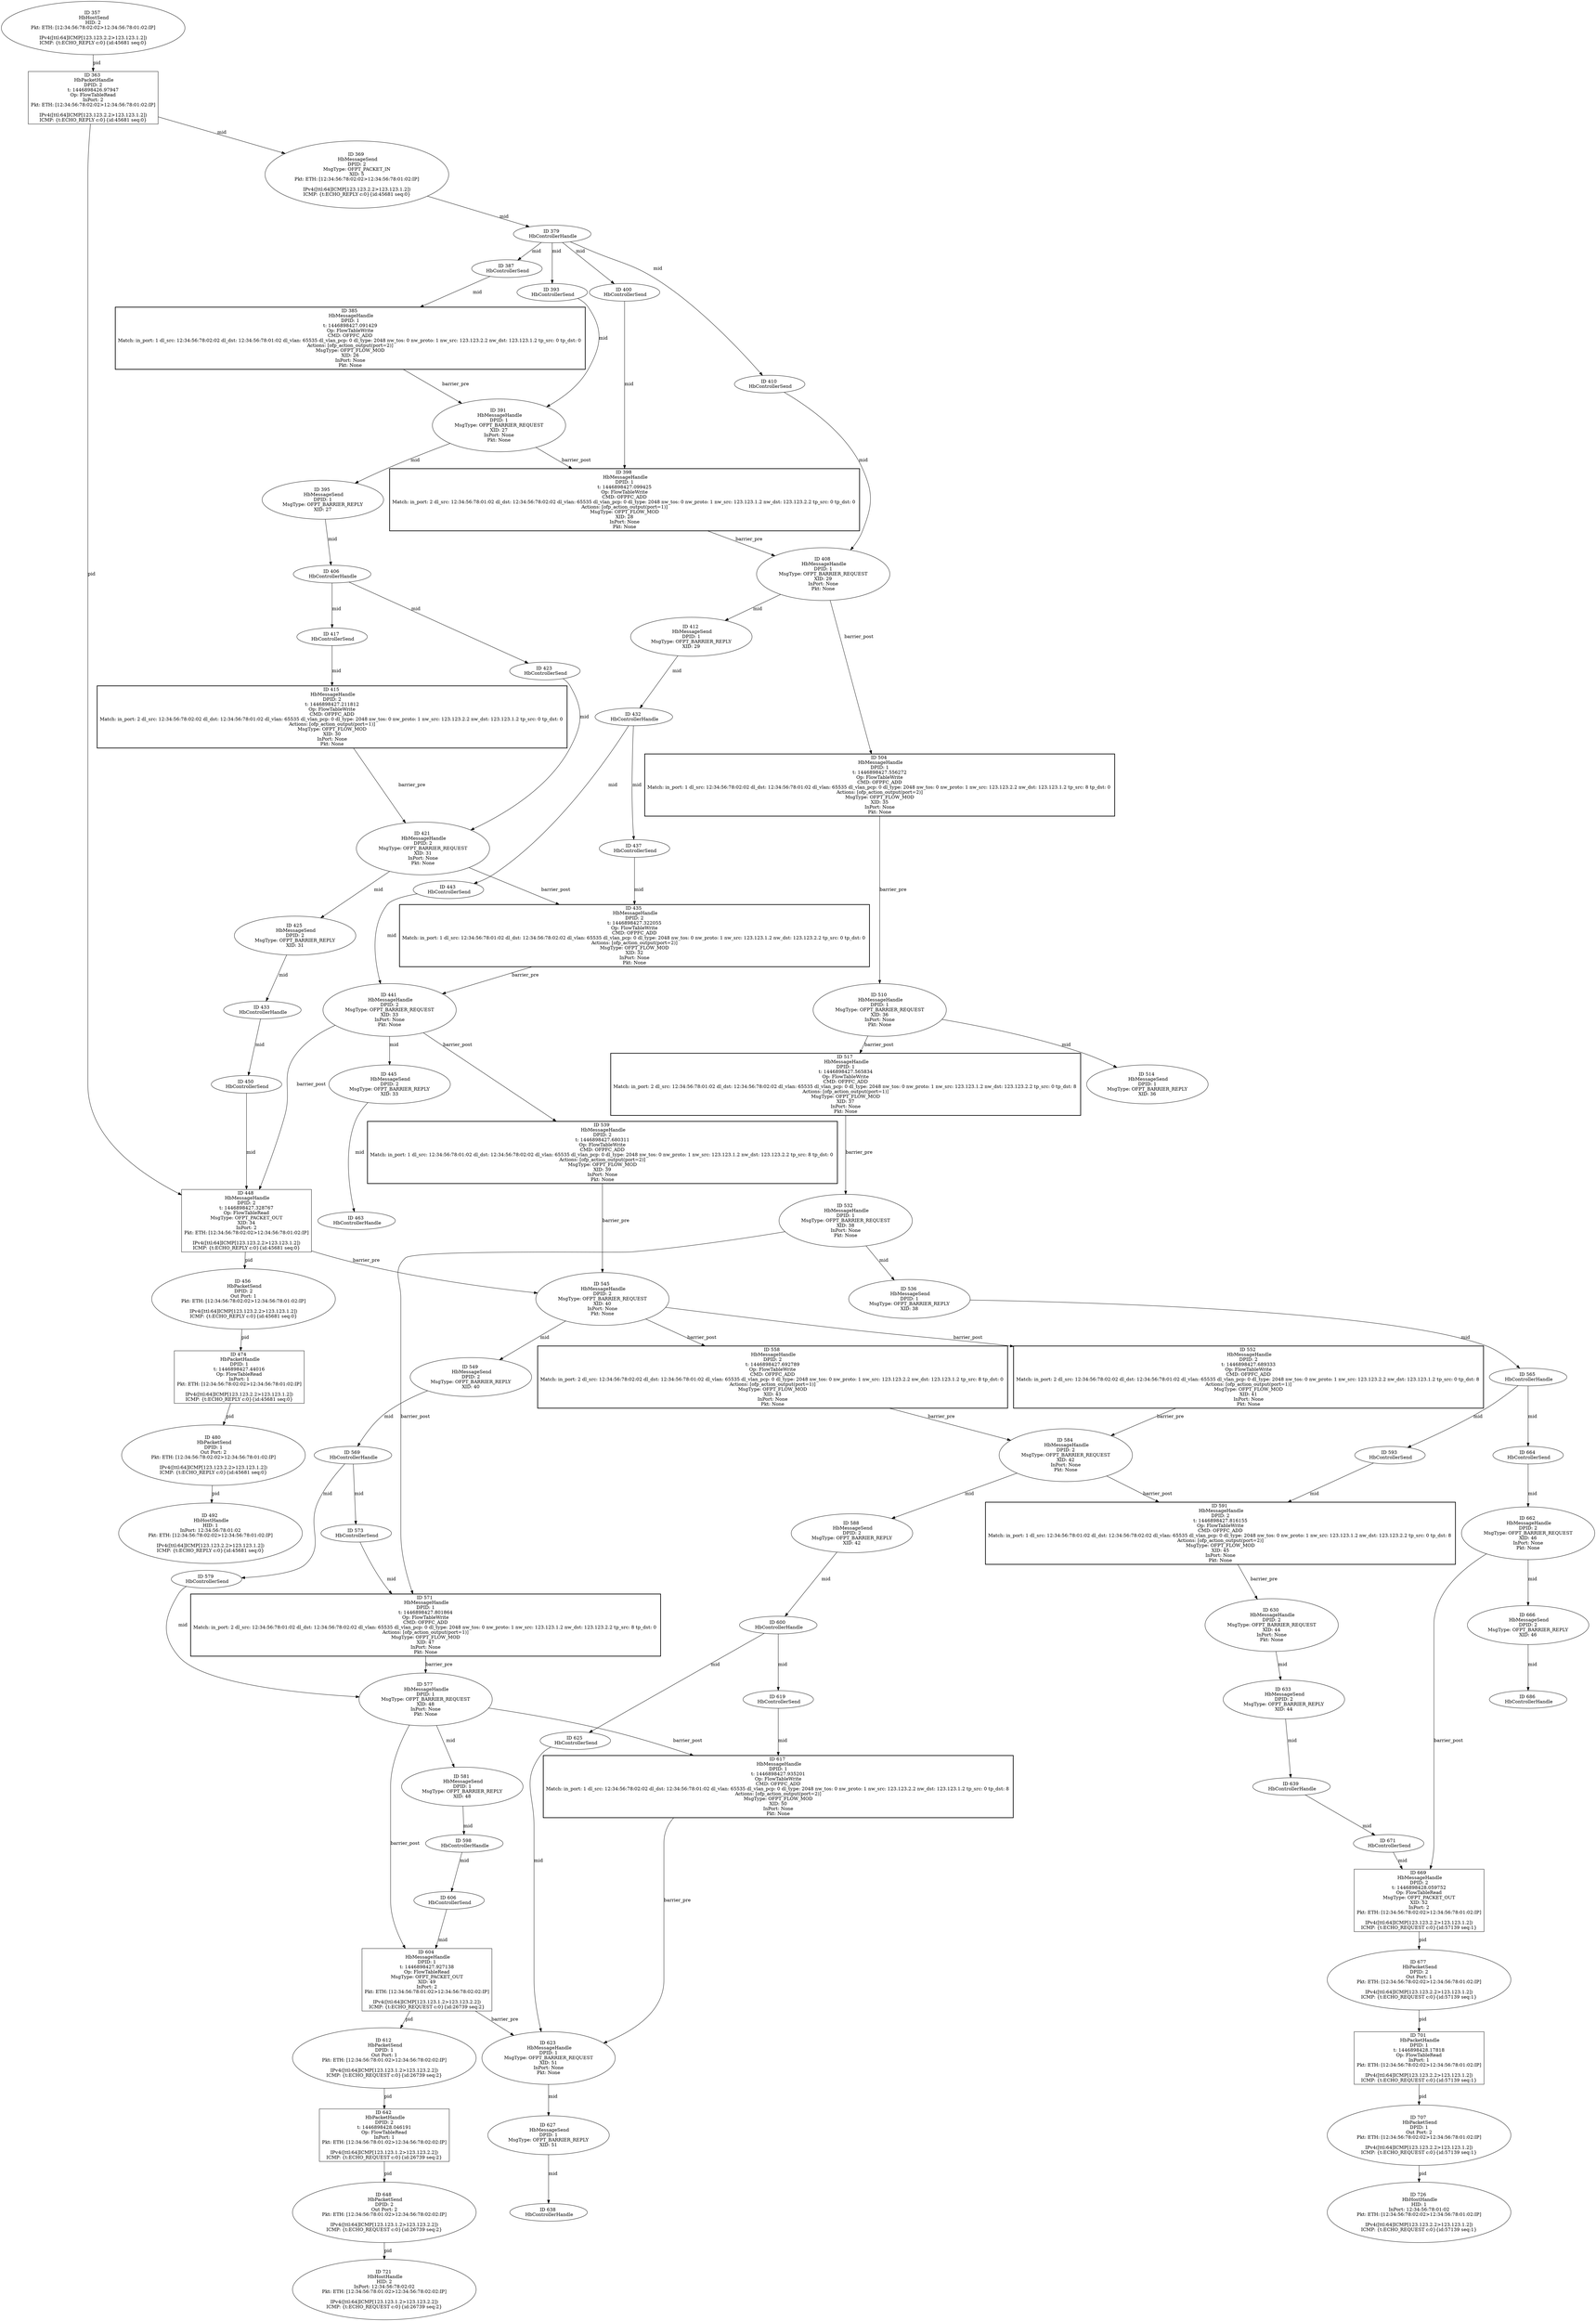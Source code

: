 strict digraph G {
385 [shape=box, style=bold, event=<hb_events.HbMessageHandle object at 0x10f815c50>, label="ID 385 
 HbMessageHandle
DPID: 1
t: 1446898427.091429
Op: FlowTableWrite
CMD: OFPFC_ADD
Match: in_port: 1 dl_src: 12:34:56:78:02:02 dl_dst: 12:34:56:78:01:02 dl_vlan: 65535 dl_vlan_pcp: 0 dl_type: 2048 nw_tos: 0 nw_proto: 1 nw_src: 123.123.2.2 nw_dst: 123.123.1.2 tp_src: 0 tp_dst: 0 
Actions: [ofp_action_output(port=2)]
MsgType: OFPT_FLOW_MOD
XID: 26
InPort: None
Pkt: None"];
642 [shape=box, event=<hb_events.HbPacketHandle object at 0x10f86be50>, label="ID 642 
 HbPacketHandle
DPID: 2
t: 1446898428.046191
Op: FlowTableRead
InPort: 1
Pkt: ETH: [12:34:56:78:01:02>12:34:56:78:02:02:IP]

IPv4([ttl:64]ICMP[123.123.1.2>123.123.2.2])
ICMP: {t:ECHO_REQUEST c:0}{id:26739 seq:2}"];
387 [shape=oval, event=<hb_events.HbControllerSend object at 0x10f815910>, label="ID 387 
 HbControllerSend"];
406 [shape=oval, event=<hb_events.HbControllerHandle object at 0x10f81b510>, label="ID 406 
 HbControllerHandle"];
391 [shape=oval, event=<hb_events.HbMessageHandle object at 0x10f815d90>, label="ID 391 
 HbMessageHandle
DPID: 1
MsgType: OFPT_BARRIER_REQUEST
XID: 27
InPort: None
Pkt: None"];
648 [shape=oval, event=<hb_events.HbPacketSend object at 0x10f879190>, label="ID 648 
 HbPacketSend
DPID: 2
Out Port: 2
Pkt: ETH: [12:34:56:78:01:02>12:34:56:78:02:02:IP]

IPv4([ttl:64]ICMP[123.123.1.2>123.123.2.2])
ICMP: {t:ECHO_REQUEST c:0}{id:26739 seq:2}"];
393 [shape=oval, event=<hb_events.HbControllerSend object at 0x10f815d10>, label="ID 393 
 HbControllerSend"];
395 [shape=oval, event=<hb_events.HbMessageSend object at 0x10f815e10>, label="ID 395 
 HbMessageSend
DPID: 1
MsgType: OFPT_BARRIER_REPLY
XID: 27"];
514 [shape=oval, event=<hb_events.HbMessageSend object at 0x10f844710>, label="ID 514 
 HbMessageSend
DPID: 1
MsgType: OFPT_BARRIER_REPLY
XID: 36"];
398 [shape=box, style=bold, event=<hb_events.HbMessageHandle object at 0x10f81b450>, label="ID 398 
 HbMessageHandle
DPID: 1
t: 1446898427.099425
Op: FlowTableWrite
CMD: OFPFC_ADD
Match: in_port: 2 dl_src: 12:34:56:78:01:02 dl_dst: 12:34:56:78:02:02 dl_vlan: 65535 dl_vlan_pcp: 0 dl_type: 2048 nw_tos: 0 nw_proto: 1 nw_src: 123.123.1.2 nw_dst: 123.123.2.2 tp_src: 0 tp_dst: 0 
Actions: [ofp_action_output(port=1)]
MsgType: OFPT_FLOW_MOD
XID: 28
InPort: None
Pkt: None"];
726 [shape=oval, event=<hb_events.HbHostHandle object at 0x10f8a25d0>, label="ID 726 
 HbHostHandle
HID: 1
InPort: 12:34:56:78:01:02
Pkt: ETH: [12:34:56:78:02:02>12:34:56:78:01:02:IP]

IPv4([ttl:64]ICMP[123.123.2.2>123.123.1.2])
ICMP: {t:ECHO_REQUEST c:0}{id:57139 seq:1}"];
400 [shape=oval, event=<hb_events.HbControllerSend object at 0x10f815dd0>, label="ID 400 
 HbControllerSend"];
536 [shape=oval, event=<hb_events.HbMessageSend object at 0x10f8445d0>, label="ID 536 
 HbMessageSend
DPID: 1
MsgType: OFPT_BARRIER_REPLY
XID: 38"];
707 [shape=oval, event=<hb_events.HbPacketSend object at 0x10f88a110>, label="ID 707 
 HbPacketSend
DPID: 1
Out Port: 2
Pkt: ETH: [12:34:56:78:02:02>12:34:56:78:01:02:IP]

IPv4([ttl:64]ICMP[123.123.2.2>123.123.1.2])
ICMP: {t:ECHO_REQUEST c:0}{id:57139 seq:1}"];
532 [shape=oval, event=<hb_events.HbMessageHandle object at 0x10f844a50>, label="ID 532 
 HbMessageHandle
DPID: 1
MsgType: OFPT_BARRIER_REQUEST
XID: 38
InPort: None
Pkt: None"];
558 [shape=box, style=bold, event=<hb_events.HbMessageHandle object at 0x10f850b10>, label="ID 558 
 HbMessageHandle
DPID: 2
t: 1446898427.692789
Op: FlowTableWrite
CMD: OFPFC_ADD
Match: in_port: 2 dl_src: 12:34:56:78:02:02 dl_dst: 12:34:56:78:01:02 dl_vlan: 65535 dl_vlan_pcp: 0 dl_type: 2048 nw_tos: 0 nw_proto: 1 nw_src: 123.123.2.2 nw_dst: 123.123.1.2 tp_src: 8 tp_dst: 0 
Actions: [ofp_action_output(port=1)]
MsgType: OFPT_FLOW_MOD
XID: 43
InPort: None
Pkt: None"];
662 [shape=oval, event=<hb_events.HbMessageHandle object at 0x10f87f490>, label="ID 662 
 HbMessageHandle
DPID: 2
MsgType: OFPT_BARRIER_REQUEST
XID: 46
InPort: None
Pkt: None"];
408 [shape=oval, event=<hb_events.HbMessageHandle object at 0x10f81b6d0>, label="ID 408 
 HbMessageHandle
DPID: 1
MsgType: OFPT_BARRIER_REQUEST
XID: 29
InPort: None
Pkt: None"];
410 [shape=oval, event=<hb_events.HbControllerSend object at 0x10f81b390>, label="ID 410 
 HbControllerSend"];
539 [shape=box, style=bold, event=<hb_events.HbMessageHandle object at 0x10f84a3d0>, label="ID 539 
 HbMessageHandle
DPID: 2
t: 1446898427.680311
Op: FlowTableWrite
CMD: OFPFC_ADD
Match: in_port: 1 dl_src: 12:34:56:78:01:02 dl_dst: 12:34:56:78:02:02 dl_vlan: 65535 dl_vlan_pcp: 0 dl_type: 2048 nw_tos: 0 nw_proto: 1 nw_src: 123.123.1.2 nw_dst: 123.123.2.2 tp_src: 8 tp_dst: 0 
Actions: [ofp_action_output(port=2)]
MsgType: OFPT_FLOW_MOD
XID: 39
InPort: None
Pkt: None"];
412 [shape=oval, event=<hb_events.HbMessageSend object at 0x10f81b650>, label="ID 412 
 HbMessageSend
DPID: 1
MsgType: OFPT_BARRIER_REPLY
XID: 29"];
666 [shape=oval, event=<hb_events.HbMessageSend object at 0x10f87f510>, label="ID 666 
 HbMessageSend
DPID: 2
MsgType: OFPT_BARRIER_REPLY
XID: 46"];
671 [shape=oval, event=<hb_events.HbControllerSend object at 0x10f87f4d0>, label="ID 671 
 HbControllerSend"];
545 [shape=oval, event=<hb_events.HbMessageHandle object at 0x10f84a590>, label="ID 545 
 HbMessageHandle
DPID: 2
MsgType: OFPT_BARRIER_REQUEST
XID: 40
InPort: None
Pkt: None"];
619 [shape=oval, event=<hb_events.HbControllerSend object at 0x10f864dd0>, label="ID 619 
 HbControllerSend"];
677 [shape=oval, event=<hb_events.HbPacketSend object at 0x10f884e90>, label="ID 677 
 HbPacketSend
DPID: 2
Out Port: 1
Pkt: ETH: [12:34:56:78:02:02>12:34:56:78:01:02:IP]

IPv4([ttl:64]ICMP[123.123.2.2>123.123.1.2])
ICMP: {t:ECHO_REQUEST c:0}{id:57139 seq:1}"];
423 [shape=oval, event=<hb_events.HbControllerSend object at 0x10f81bed0>, label="ID 423 
 HbControllerSend"];
552 [shape=box, style=bold, event=<hb_events.HbMessageHandle object at 0x10f850150>, label="ID 552 
 HbMessageHandle
DPID: 2
t: 1446898427.689333
Op: FlowTableWrite
CMD: OFPFC_ADD
Match: in_port: 2 dl_src: 12:34:56:78:02:02 dl_dst: 12:34:56:78:01:02 dl_vlan: 65535 dl_vlan_pcp: 0 dl_type: 2048 nw_tos: 0 nw_proto: 1 nw_src: 123.123.2.2 nw_dst: 123.123.1.2 tp_src: 0 tp_dst: 8 
Actions: [ofp_action_output(port=1)]
MsgType: OFPT_FLOW_MOD
XID: 41
InPort: None
Pkt: None"];
425 [shape=oval, event=<hb_events.HbMessageSend object at 0x10f81bf90>, label="ID 425 
 HbMessageSend
DPID: 2
MsgType: OFPT_BARRIER_REPLY
XID: 31"];
517 [shape=box, style=bold, event=<hb_events.HbMessageHandle object at 0x10f844890>, label="ID 517 
 HbMessageHandle
DPID: 1
t: 1446898427.565834
Op: FlowTableWrite
CMD: OFPFC_ADD
Match: in_port: 2 dl_src: 12:34:56:78:01:02 dl_dst: 12:34:56:78:02:02 dl_vlan: 65535 dl_vlan_pcp: 0 dl_type: 2048 nw_tos: 0 nw_proto: 1 nw_src: 123.123.1.2 nw_dst: 123.123.2.2 tp_src: 0 tp_dst: 8 
Actions: [ofp_action_output(port=1)]
MsgType: OFPT_FLOW_MOD
XID: 37
InPort: None
Pkt: None"];
686 [shape=oval, event=<hb_events.HbControllerHandle object at 0x10f88b410>, label="ID 686 
 HbControllerHandle"];
669 [shape=box, event=<hb_events.HbMessageHandle object at 0x10f87f590>, label="ID 669 
 HbMessageHandle
DPID: 2
t: 1446898428.059752
Op: FlowTableRead
MsgType: OFPT_PACKET_OUT
XID: 52
InPort: 2
Pkt: ETH: [12:34:56:78:02:02>12:34:56:78:01:02:IP]

IPv4([ttl:64]ICMP[123.123.2.2>123.123.1.2])
ICMP: {t:ECHO_REQUEST c:0}{id:57139 seq:1}"];
432 [shape=oval, event=<hb_events.HbControllerHandle object at 0x10f822050>, label="ID 432 
 HbControllerHandle"];
456 [shape=oval, event=<hb_events.HbPacketSend object at 0x10f828450>, label="ID 456 
 HbPacketSend
DPID: 2
Out Port: 1
Pkt: ETH: [12:34:56:78:02:02>12:34:56:78:01:02:IP]

IPv4([ttl:64]ICMP[123.123.2.2>123.123.1.2])
ICMP: {t:ECHO_REPLY c:0}{id:45681 seq:0}"];
435 [shape=box, style=bold, event=<hb_events.HbMessageHandle object at 0x10f822690>, label="ID 435 
 HbMessageHandle
DPID: 2
t: 1446898427.322055
Op: FlowTableWrite
CMD: OFPFC_ADD
Match: in_port: 1 dl_src: 12:34:56:78:01:02 dl_dst: 12:34:56:78:02:02 dl_vlan: 65535 dl_vlan_pcp: 0 dl_type: 2048 nw_tos: 0 nw_proto: 1 nw_src: 123.123.1.2 nw_dst: 123.123.2.2 tp_src: 0 tp_dst: 0 
Actions: [ofp_action_output(port=2)]
MsgType: OFPT_FLOW_MOD
XID: 32
InPort: None
Pkt: None"];
625 [shape=oval, event=<hb_events.HbControllerSend object at 0x10f871050>, label="ID 625 
 HbControllerSend"];
565 [shape=oval, event=<hb_events.HbControllerHandle object at 0x10f850310>, label="ID 565 
 HbControllerHandle"];
577 [shape=oval, event=<hb_events.HbMessageHandle object at 0x10f856d10>, label="ID 577 
 HbMessageHandle
DPID: 1
MsgType: OFPT_BARRIER_REQUEST
XID: 48
InPort: None
Pkt: None"];
569 [shape=oval, event=<hb_events.HbControllerHandle object at 0x10f8502d0>, label="ID 569 
 HbControllerHandle"];
415 [shape=box, style=bold, event=<hb_events.HbMessageHandle object at 0x10f81b850>, label="ID 415 
 HbMessageHandle
DPID: 2
t: 1446898427.211812
Op: FlowTableWrite
CMD: OFPFC_ADD
Match: in_port: 2 dl_src: 12:34:56:78:02:02 dl_dst: 12:34:56:78:01:02 dl_vlan: 65535 dl_vlan_pcp: 0 dl_type: 2048 nw_tos: 0 nw_proto: 1 nw_src: 123.123.2.2 nw_dst: 123.123.1.2 tp_src: 0 tp_dst: 0 
Actions: [ofp_action_output(port=1)]
MsgType: OFPT_FLOW_MOD
XID: 30
InPort: None
Pkt: None"];
445 [shape=oval, event=<hb_events.HbMessageSend object at 0x10f8228d0>, label="ID 445 
 HbMessageSend
DPID: 2
MsgType: OFPT_BARRIER_REPLY
XID: 33"];
437 [shape=oval, event=<hb_events.HbControllerSend object at 0x10f8224d0>, label="ID 437 
 HbControllerSend"];
448 [shape=box, event=<hb_events.HbMessageHandle object at 0x10f822950>, label="ID 448 
 HbMessageHandle
DPID: 2
t: 1446898427.328767
Op: FlowTableRead
MsgType: OFPT_PACKET_OUT
XID: 34
InPort: 2
Pkt: ETH: [12:34:56:78:02:02>12:34:56:78:01:02:IP]

IPv4([ttl:64]ICMP[123.123.2.2>123.123.1.2])
ICMP: {t:ECHO_REPLY c:0}{id:45681 seq:0}"];
701 [shape=box, event=<hb_events.HbPacketHandle object at 0x10f893e90>, label="ID 701 
 HbPacketHandle
DPID: 1
t: 1446898428.17818
Op: FlowTableRead
InPort: 1
Pkt: ETH: [12:34:56:78:02:02>12:34:56:78:01:02:IP]

IPv4([ttl:64]ICMP[123.123.2.2>123.123.1.2])
ICMP: {t:ECHO_REQUEST c:0}{id:57139 seq:1}"];
450 [shape=oval, event=<hb_events.HbControllerSend object at 0x10f822890>, label="ID 450 
 HbControllerSend"];
579 [shape=oval, event=<hb_events.HbControllerSend object at 0x10f856a10>, label="ID 579 
 HbControllerSend"];
581 [shape=oval, event=<hb_events.HbMessageSend object at 0x10f856c90>, label="ID 581 
 HbMessageSend
DPID: 1
MsgType: OFPT_BARRIER_REPLY
XID: 48"];
417 [shape=oval, event=<hb_events.HbControllerSend object at 0x10f81b710>, label="ID 417 
 HbControllerSend"];
584 [shape=oval, event=<hb_events.HbMessageHandle object at 0x10f850cd0>, label="ID 584 
 HbMessageHandle
DPID: 2
MsgType: OFPT_BARRIER_REQUEST
XID: 42
InPort: None
Pkt: None"];
588 [shape=oval, event=<hb_events.HbMessageSend object at 0x10f850e50>, label="ID 588 
 HbMessageSend
DPID: 2
MsgType: OFPT_BARRIER_REPLY
XID: 42"];
623 [shape=oval, event=<hb_events.HbMessageHandle object at 0x10f86bb50>, label="ID 623 
 HbMessageHandle
DPID: 1
MsgType: OFPT_BARRIER_REQUEST
XID: 51
InPort: None
Pkt: None"];
591 [shape=box, style=bold, event=<hb_events.HbMessageHandle object at 0x10f85db10>, label="ID 591 
 HbMessageHandle
DPID: 2
t: 1446898427.816155
Op: FlowTableWrite
CMD: OFPFC_ADD
Match: in_port: 1 dl_src: 12:34:56:78:01:02 dl_dst: 12:34:56:78:02:02 dl_vlan: 65535 dl_vlan_pcp: 0 dl_type: 2048 nw_tos: 0 nw_proto: 1 nw_src: 123.123.1.2 nw_dst: 123.123.2.2 tp_src: 0 tp_dst: 8 
Actions: [ofp_action_output(port=2)]
MsgType: OFPT_FLOW_MOD
XID: 45
InPort: None
Pkt: None"];
721 [shape=oval, event=<hb_events.HbHostHandle object at 0x10f89eb10>, label="ID 721 
 HbHostHandle
HID: 2
InPort: 12:34:56:78:02:02
Pkt: ETH: [12:34:56:78:01:02>12:34:56:78:02:02:IP]

IPv4([ttl:64]ICMP[123.123.1.2>123.123.2.2])
ICMP: {t:ECHO_REQUEST c:0}{id:26739 seq:2}"];
598 [shape=oval, event=<hb_events.HbControllerHandle object at 0x10f85db90>, label="ID 598 
 HbControllerHandle"];
441 [shape=oval, event=<hb_events.HbMessageHandle object at 0x10f822850>, label="ID 441 
 HbMessageHandle
DPID: 2
MsgType: OFPT_BARRIER_REQUEST
XID: 33
InPort: None
Pkt: None"];
600 [shape=oval, event=<hb_events.HbControllerHandle object at 0x10f85dad0>, label="ID 600 
 HbControllerHandle"];
474 [shape=box, event=<hb_events.HbPacketHandle object at 0x10f832b90>, label="ID 474 
 HbPacketHandle
DPID: 1
t: 1446898427.44016
Op: FlowTableRead
InPort: 1
Pkt: ETH: [12:34:56:78:02:02>12:34:56:78:01:02:IP]

IPv4([ttl:64]ICMP[123.123.2.2>123.123.1.2])
ICMP: {t:ECHO_REPLY c:0}{id:45681 seq:0}"];
463 [shape=oval, event=<hb_events.HbControllerHandle object at 0x10f828910>, label="ID 463 
 HbControllerHandle"];
604 [shape=box, event=<hb_events.HbMessageHandle object at 0x10f850c50>, label="ID 604 
 HbMessageHandle
DPID: 1
t: 1446898427.927138
Op: FlowTableRead
MsgType: OFPT_PACKET_OUT
XID: 49
InPort: 2
Pkt: ETH: [12:34:56:78:01:02>12:34:56:78:02:02:IP]

IPv4([ttl:64]ICMP[123.123.1.2>123.123.2.2])
ICMP: {t:ECHO_REQUEST c:0}{id:26739 seq:2}"];
433 [shape=oval, event=<hb_events.HbControllerHandle object at 0x10f822090>, label="ID 433 
 HbControllerHandle"];
606 [shape=oval, event=<hb_events.HbControllerSend object at 0x10f85da90>, label="ID 606 
 HbControllerSend"];
421 [shape=oval, event=<hb_events.HbMessageHandle object at 0x10f81bf50>, label="ID 421 
 HbMessageHandle
DPID: 2
MsgType: OFPT_BARRIER_REQUEST
XID: 31
InPort: None
Pkt: None"];
480 [shape=oval, event=<hb_events.HbPacketSend object at 0x10f837590>, label="ID 480 
 HbPacketSend
DPID: 1
Out Port: 2
Pkt: ETH: [12:34:56:78:02:02>12:34:56:78:01:02:IP]

IPv4([ttl:64]ICMP[123.123.2.2>123.123.1.2])
ICMP: {t:ECHO_REPLY c:0}{id:45681 seq:0}"];
571 [shape=box, style=bold, event=<hb_events.HbMessageHandle object at 0x10f856bd0>, label="ID 571 
 HbMessageHandle
DPID: 1
t: 1446898427.801864
Op: FlowTableWrite
CMD: OFPFC_ADD
Match: in_port: 2 dl_src: 12:34:56:78:01:02 dl_dst: 12:34:56:78:02:02 dl_vlan: 65535 dl_vlan_pcp: 0 dl_type: 2048 nw_tos: 0 nw_proto: 1 nw_src: 123.123.1.2 nw_dst: 123.123.2.2 tp_src: 8 tp_dst: 0 
Actions: [ofp_action_output(port=1)]
MsgType: OFPT_FLOW_MOD
XID: 47
InPort: None
Pkt: None"];
612 [shape=oval, event=<hb_events.HbPacketSend object at 0x10f864b90>, label="ID 612 
 HbPacketSend
DPID: 1
Out Port: 1
Pkt: ETH: [12:34:56:78:01:02>12:34:56:78:02:02:IP]

IPv4([ttl:64]ICMP[123.123.1.2>123.123.2.2])
ICMP: {t:ECHO_REQUEST c:0}{id:26739 seq:2}"];
357 [shape=oval, event=<hb_events.HbHostSend object at 0x10f80c690>, label="ID 357 
 HbHostSend
HID: 2
Pkt: ETH: [12:34:56:78:02:02>12:34:56:78:01:02:IP]

IPv4([ttl:64]ICMP[123.123.2.2>123.123.1.2])
ICMP: {t:ECHO_REPLY c:0}{id:45681 seq:0}"];
593 [shape=oval, event=<hb_events.HbControllerSend object at 0x10f850dd0>, label="ID 593 
 HbControllerSend"];
617 [shape=box, style=bold, event=<hb_events.HbMessageHandle object at 0x10f8710d0>, label="ID 617 
 HbMessageHandle
DPID: 1
t: 1446898427.935201
Op: FlowTableWrite
CMD: OFPFC_ADD
Match: in_port: 1 dl_src: 12:34:56:78:02:02 dl_dst: 12:34:56:78:01:02 dl_vlan: 65535 dl_vlan_pcp: 0 dl_type: 2048 nw_tos: 0 nw_proto: 1 nw_src: 123.123.2.2 nw_dst: 123.123.1.2 tp_src: 0 tp_dst: 8 
Actions: [ofp_action_output(port=2)]
MsgType: OFPT_FLOW_MOD
XID: 50
InPort: None
Pkt: None"];
664 [shape=oval, event=<hb_events.HbControllerSend object at 0x10f87f350>, label="ID 664 
 HbControllerSend"];
363 [shape=box, event=<hb_events.HbPacketHandle object at 0x10f80c910>, label="ID 363 
 HbPacketHandle
DPID: 2
t: 1446898426.97947
Op: FlowTableRead
InPort: 2
Pkt: ETH: [12:34:56:78:02:02>12:34:56:78:01:02:IP]

IPv4([ttl:64]ICMP[123.123.2.2>123.123.1.2])
ICMP: {t:ECHO_REPLY c:0}{id:45681 seq:0}"];
492 [shape=oval, event=<hb_events.HbHostHandle object at 0x10f837850>, label="ID 492 
 HbHostHandle
HID: 1
InPort: 12:34:56:78:01:02
Pkt: ETH: [12:34:56:78:02:02>12:34:56:78:01:02:IP]

IPv4([ttl:64]ICMP[123.123.2.2>123.123.1.2])
ICMP: {t:ECHO_REPLY c:0}{id:45681 seq:0}"];
549 [shape=oval, event=<hb_events.HbMessageSend object at 0x10f84a4d0>, label="ID 549 
 HbMessageSend
DPID: 2
MsgType: OFPT_BARRIER_REPLY
XID: 40"];
573 [shape=oval, event=<hb_events.HbControllerSend object at 0x10f850d10>, label="ID 573 
 HbControllerSend"];
369 [shape=oval, event=<hb_events.HbMessageSend object at 0x10f815250>, label="ID 369 
 HbMessageSend
DPID: 2
MsgType: OFPT_PACKET_IN
XID: 5
Pkt: ETH: [12:34:56:78:02:02>12:34:56:78:01:02:IP]

IPv4([ttl:64]ICMP[123.123.2.2>123.123.1.2])
ICMP: {t:ECHO_REPLY c:0}{id:45681 seq:0}"];
627 [shape=oval, event=<hb_events.HbMessageSend object at 0x10f86bc90>, label="ID 627 
 HbMessageSend
DPID: 1
MsgType: OFPT_BARRIER_REPLY
XID: 51"];
638 [shape=oval, event=<hb_events.HbControllerHandle object at 0x10f86bdd0>, label="ID 638 
 HbControllerHandle"];
630 [shape=oval, event=<hb_events.HbMessageHandle object at 0x10f86bc50>, label="ID 630 
 HbMessageHandle
DPID: 2
MsgType: OFPT_BARRIER_REQUEST
XID: 44
InPort: None
Pkt: None"];
504 [shape=box, style=bold, event=<hb_events.HbMessageHandle object at 0x10f8444d0>, label="ID 504 
 HbMessageHandle
DPID: 1
t: 1446898427.556272
Op: FlowTableWrite
CMD: OFPFC_ADD
Match: in_port: 1 dl_src: 12:34:56:78:02:02 dl_dst: 12:34:56:78:01:02 dl_vlan: 65535 dl_vlan_pcp: 0 dl_type: 2048 nw_tos: 0 nw_proto: 1 nw_src: 123.123.2.2 nw_dst: 123.123.1.2 tp_src: 8 tp_dst: 0 
Actions: [ofp_action_output(port=2)]
MsgType: OFPT_FLOW_MOD
XID: 35
InPort: None
Pkt: None"];
633 [shape=oval, event=<hb_events.HbMessageSend object at 0x10f86bd90>, label="ID 633 
 HbMessageSend
DPID: 2
MsgType: OFPT_BARRIER_REPLY
XID: 44"];
379 [shape=oval, event=<hb_events.HbControllerHandle object at 0x10f8152d0>, label="ID 379 
 HbControllerHandle"];
443 [shape=oval, event=<hb_events.HbControllerSend object at 0x10f822750>, label="ID 443 
 HbControllerSend"];
510 [shape=oval, event=<hb_events.HbMessageHandle object at 0x10f844610>, label="ID 510 
 HbMessageHandle
DPID: 1
MsgType: OFPT_BARRIER_REQUEST
XID: 36
InPort: None
Pkt: None"];
639 [shape=oval, event=<hb_events.HbControllerHandle object at 0x10f86be10>, label="ID 639 
 HbControllerHandle"];
385 -> 391  [rel=barrier_pre, label=barrier_pre];
642 -> 648  [rel=pid, label=pid];
387 -> 385  [rel=mid, label=mid];
406 -> 417  [rel=mid, label=mid];
406 -> 423  [rel=mid, label=mid];
391 -> 395  [rel=mid, label=mid];
391 -> 398  [rel=barrier_post, label=barrier_post];
648 -> 721  [rel=pid, label=pid];
393 -> 391  [rel=mid, label=mid];
395 -> 406  [rel=mid, label=mid];
369 -> 379  [rel=mid, label=mid];
398 -> 408  [rel=barrier_pre, label=barrier_pre];
400 -> 398  [rel=mid, label=mid];
536 -> 565  [rel=mid, label=mid];
579 -> 577  [rel=mid, label=mid];
532 -> 536  [rel=mid, label=mid];
532 -> 571  [rel=barrier_post, label=barrier_post];
662 -> 666  [rel=mid, label=mid];
662 -> 669  [rel=barrier_post, label=barrier_post];
408 -> 504  [rel=barrier_post, label=barrier_post];
408 -> 412  [rel=mid, label=mid];
410 -> 408  [rel=mid, label=mid];
539 -> 545  [rel=barrier_pre, label=barrier_pre];
412 -> 432  [rel=mid, label=mid];
666 -> 686  [rel=mid, label=mid];
671 -> 669  [rel=mid, label=mid];
545 -> 552  [rel=barrier_post, label=barrier_post];
545 -> 549  [rel=mid, label=mid];
545 -> 558  [rel=barrier_post, label=barrier_post];
363 -> 448  [rel=pid, label=pid];
363 -> 369  [rel=mid, label=mid];
677 -> 701  [rel=pid, label=pid];
423 -> 421  [rel=mid, label=mid];
552 -> 584  [rel=barrier_pre, label=barrier_pre];
425 -> 433  [rel=mid, label=mid];
517 -> 532  [rel=barrier_pre, label=barrier_pre];
558 -> 584  [rel=barrier_pre, label=barrier_pre];
669 -> 677  [rel=pid, label=pid];
432 -> 443  [rel=mid, label=mid];
432 -> 437  [rel=mid, label=mid];
584 -> 588  [rel=mid, label=mid];
584 -> 591  [rel=barrier_post, label=barrier_post];
573 -> 571  [rel=mid, label=mid];
435 -> 441  [rel=barrier_pre, label=barrier_pre];
565 -> 664  [rel=mid, label=mid];
565 -> 593  [rel=mid, label=mid];
569 -> 579  [rel=mid, label=mid];
569 -> 573  [rel=mid, label=mid];
415 -> 421  [rel=barrier_pre, label=barrier_pre];
445 -> 463  [rel=mid, label=mid];
437 -> 435  [rel=mid, label=mid];
448 -> 456  [rel=pid, label=pid];
448 -> 545  [rel=barrier_pre, label=barrier_pre];
577 -> 617  [rel=barrier_post, label=barrier_post];
577 -> 604  [rel=barrier_post, label=barrier_post];
577 -> 581  [rel=mid, label=mid];
450 -> 448  [rel=mid, label=mid];
707 -> 726  [rel=pid, label=pid];
581 -> 598  [rel=mid, label=mid];
417 -> 415  [rel=mid, label=mid];
456 -> 474  [rel=pid, label=pid];
588 -> 600  [rel=mid, label=mid];
623 -> 627  [rel=mid, label=mid];
591 -> 630  [rel=barrier_pre, label=barrier_pre];
433 -> 450  [rel=mid, label=mid];
441 -> 448  [rel=barrier_post, label=barrier_post];
441 -> 539  [rel=barrier_post, label=barrier_post];
441 -> 445  [rel=mid, label=mid];
600 -> 625  [rel=mid, label=mid];
600 -> 619  [rel=mid, label=mid];
474 -> 480  [rel=pid, label=pid];
604 -> 612  [rel=pid, label=pid];
604 -> 623  [rel=barrier_pre, label=barrier_pre];
598 -> 606  [rel=mid, label=mid];
606 -> 604  [rel=mid, label=mid];
421 -> 425  [rel=mid, label=mid];
421 -> 435  [rel=barrier_post, label=barrier_post];
480 -> 492  [rel=pid, label=pid];
571 -> 577  [rel=barrier_pre, label=barrier_pre];
612 -> 642  [rel=pid, label=pid];
357 -> 363  [rel=pid, label=pid];
593 -> 591  [rel=mid, label=mid];
617 -> 623  [rel=barrier_pre, label=barrier_pre];
664 -> 662  [rel=mid, label=mid];
619 -> 617  [rel=mid, label=mid];
549 -> 569  [rel=mid, label=mid];
701 -> 707  [rel=pid, label=pid];
625 -> 623  [rel=mid, label=mid];
627 -> 638  [rel=mid, label=mid];
510 -> 514  [rel=mid, label=mid];
510 -> 517  [rel=barrier_post, label=barrier_post];
630 -> 633  [rel=mid, label=mid];
504 -> 510  [rel=barrier_pre, label=barrier_pre];
633 -> 639  [rel=mid, label=mid];
379 -> 400  [rel=mid, label=mid];
379 -> 393  [rel=mid, label=mid];
379 -> 410  [rel=mid, label=mid];
379 -> 387  [rel=mid, label=mid];
443 -> 441  [rel=mid, label=mid];
639 -> 671  [rel=mid, label=mid];
}
